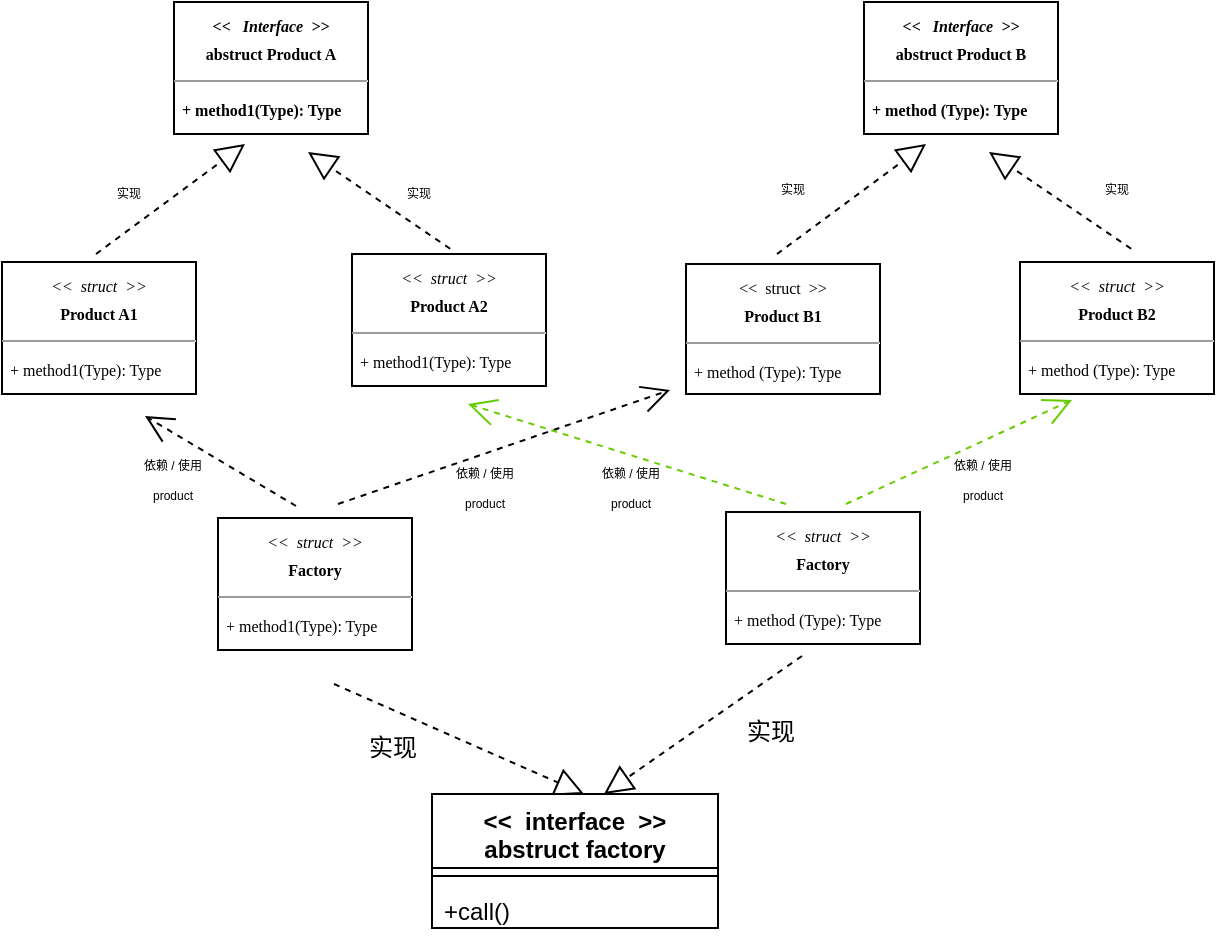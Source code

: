 <mxfile version="13.1.3" pages="4">
    <diagram id="i1Ip0cVt2Nu_jXzInDw8" name="第 2 页">
        <mxGraphModel dx="456" dy="274" grid="0" gridSize="10" guides="1" tooltips="1" connect="1" arrows="1" fold="1" page="1" pageScale="1" pageWidth="827" pageHeight="1169" math="0" shadow="0">
            <root>
                <mxCell id="X2E32Z82g6LhZekRWMDY-0"/>
                <mxCell id="X2E32Z82g6LhZekRWMDY-1" parent="X2E32Z82g6LhZekRWMDY-0"/>
                <mxCell id="AIloPWkikIAkswtYoViR-8" value="&lt;p style=&quot;margin: 0px ; margin-top: 4px ; text-align: center&quot;&gt;&lt;font style=&quot;font-size: 8px ; line-height: 90%&quot; face=&quot;Times New Roman&quot;&gt;&lt;i&gt;&amp;lt;&amp;lt;&amp;nbsp; &amp;nbsp;Interface&amp;nbsp; &amp;gt;&amp;gt;&lt;/i&gt;&lt;br&gt;&lt;span&gt;abstruct Product A&lt;/span&gt;&lt;/font&gt;&lt;/p&gt;&lt;hr size=&quot;1&quot;&gt;&lt;p style=&quot;margin: 0px ; margin-left: 4px&quot;&gt;&lt;span style=&quot;font-size: 8px ; font-family: &amp;#34;times new roman&amp;#34;&quot;&gt;+ method1(Type): Type&lt;/span&gt;&lt;br&gt;&lt;/p&gt;&lt;p style=&quot;margin: 0px ; margin-left: 4px&quot;&gt;&lt;font face=&quot;Times New Roman&quot; style=&quot;font-size: 8px&quot;&gt;&lt;br&gt;&lt;/font&gt;&lt;/p&gt;" style="verticalAlign=top;align=left;overflow=fill;fontSize=12;fontFamily=Helvetica;html=1;fontStyle=1" vertex="1" parent="X2E32Z82g6LhZekRWMDY-1">
                    <mxGeometry x="149" y="66" width="97" height="66" as="geometry"/>
                </mxCell>
                <mxCell id="AIloPWkikIAkswtYoViR-10" value="&lt;p style=&quot;margin: 0px ; margin-top: 4px ; text-align: center&quot;&gt;&lt;font style=&quot;font-size: 8px ; line-height: 90%&quot; face=&quot;Times New Roman&quot;&gt;&lt;i&gt;&amp;lt;&amp;lt;&amp;nbsp; struct&amp;nbsp; &amp;gt;&amp;gt;&lt;/i&gt;&lt;br&gt;&lt;b&gt;Product A1&lt;/b&gt;&lt;/font&gt;&lt;/p&gt;&lt;hr size=&quot;1&quot;&gt;&lt;p style=&quot;margin: 0px ; margin-left: 4px&quot;&gt;&lt;span style=&quot;font-size: 8px ; font-family: &amp;#34;times new roman&amp;#34;&quot;&gt;+ method1(Type): Type&lt;/span&gt;&lt;br&gt;&lt;/p&gt;&lt;p style=&quot;margin: 0px ; margin-left: 4px&quot;&gt;&lt;font face=&quot;Times New Roman&quot; style=&quot;font-size: 8px&quot;&gt;&lt;br&gt;&lt;/font&gt;&lt;/p&gt;" style="verticalAlign=top;align=left;overflow=fill;fontSize=12;fontFamily=Helvetica;html=1;" vertex="1" parent="X2E32Z82g6LhZekRWMDY-1">
                    <mxGeometry x="63" y="196" width="97" height="66" as="geometry"/>
                </mxCell>
                <mxCell id="AIloPWkikIAkswtYoViR-12" value="&lt;p style=&quot;margin: 0px ; margin-top: 4px ; text-align: center&quot;&gt;&lt;font style=&quot;font-size: 8px ; line-height: 90%&quot; face=&quot;Times New Roman&quot;&gt;&lt;i&gt;&amp;lt;&amp;lt;&amp;nbsp; struct&amp;nbsp; &amp;gt;&amp;gt;&lt;/i&gt;&lt;br&gt;&lt;b&gt;Product A2&lt;/b&gt;&lt;/font&gt;&lt;/p&gt;&lt;hr size=&quot;1&quot;&gt;&lt;p style=&quot;margin: 0px ; margin-left: 4px&quot;&gt;&lt;span style=&quot;font-size: 8px ; font-family: &amp;#34;times new roman&amp;#34;&quot;&gt;+ method1(Type): Type&lt;/span&gt;&lt;br&gt;&lt;/p&gt;&lt;p style=&quot;margin: 0px ; margin-left: 4px&quot;&gt;&lt;font face=&quot;Times New Roman&quot; style=&quot;font-size: 8px&quot;&gt;&lt;br&gt;&lt;/font&gt;&lt;/p&gt;" style="verticalAlign=top;align=left;overflow=fill;fontSize=12;fontFamily=Helvetica;html=1;" vertex="1" parent="X2E32Z82g6LhZekRWMDY-1">
                    <mxGeometry x="238" y="192" width="97" height="66" as="geometry"/>
                </mxCell>
                <mxCell id="AIloPWkikIAkswtYoViR-13" value="&lt;p style=&quot;margin: 0px ; margin-top: 4px ; text-align: center&quot;&gt;&lt;font style=&quot;font-size: 8px ; line-height: 90%&quot; face=&quot;Times New Roman&quot;&gt;&lt;i&gt;&amp;lt;&amp;lt;&amp;nbsp; &amp;nbsp;Interface&amp;nbsp; &amp;gt;&amp;gt;&lt;/i&gt;&lt;br&gt;&lt;span&gt;abstruct Product B&lt;/span&gt;&lt;/font&gt;&lt;/p&gt;&lt;hr size=&quot;1&quot;&gt;&lt;p style=&quot;margin: 0px ; margin-left: 4px&quot;&gt;&lt;span style=&quot;font-size: 8px ; font-family: &amp;#34;times new roman&amp;#34;&quot;&gt;+ method (Type): Type&lt;/span&gt;&lt;br&gt;&lt;/p&gt;&lt;p style=&quot;margin: 0px ; margin-left: 4px&quot;&gt;&lt;font face=&quot;Times New Roman&quot; style=&quot;font-size: 8px&quot;&gt;&lt;br&gt;&lt;/font&gt;&lt;/p&gt;" style="verticalAlign=top;align=left;overflow=fill;fontSize=12;fontFamily=Helvetica;html=1;fontStyle=1" vertex="1" parent="X2E32Z82g6LhZekRWMDY-1">
                    <mxGeometry x="494" y="66" width="97" height="66" as="geometry"/>
                </mxCell>
                <mxCell id="AIloPWkikIAkswtYoViR-14" value="&lt;pre style=&quot;margin: 0px ; margin-top: 4px ; text-align: center&quot;&gt;&lt;font style=&quot;font-size: 8px ; line-height: 90%&quot; face=&quot;Times New Roman&quot;&gt;&amp;lt;&amp;lt;&amp;nbsp; struct&amp;nbsp; &amp;gt;&amp;gt;&lt;br&gt;&lt;/font&gt;&lt;font style=&quot;font-size: 8px ; line-height: 90%&quot; face=&quot;Times New Roman&quot;&gt;&lt;b&gt;Product B1&lt;/b&gt;&lt;/font&gt;&lt;/pre&gt;&lt;hr size=&quot;1&quot;&gt;&lt;p style=&quot;margin: 0px ; margin-left: 4px&quot;&gt;&lt;span style=&quot;font-size: 8px ; font-family: &amp;#34;times new roman&amp;#34;&quot;&gt;+ method (Type): Type&lt;/span&gt;&lt;br&gt;&lt;/p&gt;&lt;p style=&quot;margin: 0px ; margin-left: 4px&quot;&gt;&lt;font face=&quot;Times New Roman&quot; style=&quot;font-size: 8px&quot;&gt;&lt;br&gt;&lt;/font&gt;&lt;/p&gt;" style="verticalAlign=top;align=left;overflow=fill;fontSize=12;fontFamily=Helvetica;html=1;spacing=0;" vertex="1" parent="X2E32Z82g6LhZekRWMDY-1">
                    <mxGeometry x="405" y="197" width="97" height="65" as="geometry"/>
                </mxCell>
                <mxCell id="AIloPWkikIAkswtYoViR-15" value="&lt;p style=&quot;margin: 0px ; margin-top: 4px ; text-align: center&quot;&gt;&lt;font style=&quot;font-size: 8px ; line-height: 90%&quot; face=&quot;Times New Roman&quot;&gt;&lt;i&gt;&amp;lt;&amp;lt;&amp;nbsp; struct&amp;nbsp; &amp;gt;&amp;gt;&lt;/i&gt;&lt;br&gt;&lt;b&gt;Product B2&lt;/b&gt;&lt;/font&gt;&lt;/p&gt;&lt;hr size=&quot;1&quot;&gt;&lt;p style=&quot;margin: 0px ; margin-left: 4px&quot;&gt;&lt;span style=&quot;font-size: 8px ; font-family: &amp;#34;times new roman&amp;#34;&quot;&gt;+ method (Type): Type&lt;/span&gt;&lt;br&gt;&lt;/p&gt;&lt;p style=&quot;margin: 0px ; margin-left: 4px&quot;&gt;&lt;font face=&quot;Times New Roman&quot; style=&quot;font-size: 8px&quot;&gt;&lt;br&gt;&lt;/font&gt;&lt;/p&gt;" style="verticalAlign=top;align=left;overflow=fill;fontSize=12;fontFamily=Helvetica;html=1;" vertex="1" parent="X2E32Z82g6LhZekRWMDY-1">
                    <mxGeometry x="572" y="196" width="97" height="66" as="geometry"/>
                </mxCell>
                <mxCell id="AIloPWkikIAkswtYoViR-17" value="&lt;font style=&quot;font-size: 6px&quot;&gt;实现&lt;/font&gt;" style="text;html=1;align=center;verticalAlign=middle;resizable=0;points=[];autosize=1;" vertex="1" parent="X2E32Z82g6LhZekRWMDY-1">
                    <mxGeometry x="115" y="150" width="22" height="20" as="geometry"/>
                </mxCell>
                <mxCell id="AIloPWkikIAkswtYoViR-20" value="&lt;p style=&quot;margin: 0px ; margin-top: 4px ; text-align: center&quot;&gt;&lt;font style=&quot;font-size: 8px ; line-height: 90%&quot; face=&quot;Times New Roman&quot;&gt;&lt;i&gt;&amp;lt;&amp;lt;&amp;nbsp; struct&amp;nbsp; &amp;gt;&amp;gt;&lt;/i&gt;&lt;br&gt;&lt;b&gt;Factory&lt;/b&gt;&lt;/font&gt;&lt;/p&gt;&lt;hr size=&quot;1&quot;&gt;&lt;p style=&quot;margin: 0px ; margin-left: 4px&quot;&gt;&lt;span style=&quot;font-size: 8px ; font-family: &amp;#34;times new roman&amp;#34;&quot;&gt;+ method (Type): Type&lt;/span&gt;&lt;br&gt;&lt;/p&gt;&lt;p style=&quot;margin: 0px ; margin-left: 4px&quot;&gt;&lt;font face=&quot;Times New Roman&quot; style=&quot;font-size: 8px&quot;&gt;&lt;br&gt;&lt;/font&gt;&lt;/p&gt;" style="verticalAlign=top;align=left;overflow=fill;fontSize=12;fontFamily=Helvetica;html=1;" vertex="1" parent="X2E32Z82g6LhZekRWMDY-1">
                    <mxGeometry x="425" y="321" width="97" height="66" as="geometry"/>
                </mxCell>
                <mxCell id="AIloPWkikIAkswtYoViR-23" value="" style="endArrow=block;dashed=1;endFill=0;endSize=12;html=1;" edge="1" parent="X2E32Z82g6LhZekRWMDY-1">
                    <mxGeometry width="160" relative="1" as="geometry">
                        <mxPoint x="110" y="192" as="sourcePoint"/>
                        <mxPoint x="184.5" y="137" as="targetPoint"/>
                    </mxGeometry>
                </mxCell>
                <mxCell id="AIloPWkikIAkswtYoViR-24" value="" style="endArrow=block;dashed=1;endFill=0;endSize=12;html=1;exitX=0.506;exitY=-0.04;exitDx=0;exitDy=0;exitPerimeter=0;" edge="1" parent="X2E32Z82g6LhZekRWMDY-1" source="AIloPWkikIAkswtYoViR-12">
                    <mxGeometry width="160" relative="1" as="geometry">
                        <mxPoint x="160.25" y="196" as="sourcePoint"/>
                        <mxPoint x="216" y="141" as="targetPoint"/>
                    </mxGeometry>
                </mxCell>
                <mxCell id="AIloPWkikIAkswtYoViR-25" value="&lt;font style=&quot;font-size: 6px&quot;&gt;实现&lt;/font&gt;" style="text;html=1;align=center;verticalAlign=middle;resizable=0;points=[];autosize=1;" vertex="1" parent="X2E32Z82g6LhZekRWMDY-1">
                    <mxGeometry x="260" y="150" width="22" height="20" as="geometry"/>
                </mxCell>
                <mxCell id="AIloPWkikIAkswtYoViR-26" value="&lt;font style=&quot;font-size: 6px&quot;&gt;实现&lt;/font&gt;" style="text;html=1;align=center;verticalAlign=middle;resizable=0;points=[];autosize=1;" vertex="1" parent="X2E32Z82g6LhZekRWMDY-1">
                    <mxGeometry x="447" y="148" width="22" height="20" as="geometry"/>
                </mxCell>
                <mxCell id="AIloPWkikIAkswtYoViR-27" value="" style="endArrow=block;dashed=1;endFill=0;endSize=12;html=1;" edge="1" parent="X2E32Z82g6LhZekRWMDY-1">
                    <mxGeometry width="160" relative="1" as="geometry">
                        <mxPoint x="450.5" y="192" as="sourcePoint"/>
                        <mxPoint x="525" y="137" as="targetPoint"/>
                    </mxGeometry>
                </mxCell>
                <mxCell id="AIloPWkikIAkswtYoViR-28" value="" style="endArrow=block;dashed=1;endFill=0;endSize=12;html=1;exitX=0.506;exitY=-0.04;exitDx=0;exitDy=0;exitPerimeter=0;" edge="1" parent="X2E32Z82g6LhZekRWMDY-1">
                    <mxGeometry width="160" relative="1" as="geometry">
                        <mxPoint x="627.582" y="189.36" as="sourcePoint"/>
                        <mxPoint x="556.5" y="141" as="targetPoint"/>
                    </mxGeometry>
                </mxCell>
                <mxCell id="AIloPWkikIAkswtYoViR-29" value="&lt;font style=&quot;font-size: 6px&quot;&gt;实现&lt;/font&gt;" style="text;html=1;align=center;verticalAlign=middle;resizable=0;points=[];autosize=1;" vertex="1" parent="X2E32Z82g6LhZekRWMDY-1">
                    <mxGeometry x="608.5" y="148" width="22" height="20" as="geometry"/>
                </mxCell>
                <mxCell id="AIloPWkikIAkswtYoViR-30" value="" style="endArrow=block;dashed=1;endFill=0;endSize=12;html=1;" edge="1" parent="X2E32Z82g6LhZekRWMDY-1">
                    <mxGeometry width="160" relative="1" as="geometry">
                        <mxPoint x="463" y="393" as="sourcePoint"/>
                        <mxPoint x="364" y="462" as="targetPoint"/>
                    </mxGeometry>
                </mxCell>
                <mxCell id="AIloPWkikIAkswtYoViR-31" value="" style="endArrow=block;dashed=1;endFill=0;endSize=12;html=1;" edge="1" parent="X2E32Z82g6LhZekRWMDY-1">
                    <mxGeometry width="160" relative="1" as="geometry">
                        <mxPoint x="229" y="407.0" as="sourcePoint"/>
                        <mxPoint x="354" y="462" as="targetPoint"/>
                    </mxGeometry>
                </mxCell>
                <mxCell id="AIloPWkikIAkswtYoViR-32" value="实现" style="text;html=1;align=center;verticalAlign=middle;resizable=0;points=[];autosize=1;" vertex="1" parent="X2E32Z82g6LhZekRWMDY-1">
                    <mxGeometry x="241" y="430" width="34" height="18" as="geometry"/>
                </mxCell>
                <mxCell id="AIloPWkikIAkswtYoViR-33" value="实现" style="text;html=1;align=center;verticalAlign=middle;resizable=0;points=[];autosize=1;" vertex="1" parent="X2E32Z82g6LhZekRWMDY-1">
                    <mxGeometry x="430" y="422" width="34" height="18" as="geometry"/>
                </mxCell>
                <mxCell id="AIloPWkikIAkswtYoViR-19" value="&lt;p style=&quot;margin: 0px ; margin-top: 4px ; text-align: center&quot;&gt;&lt;font style=&quot;font-size: 8px ; line-height: 90%&quot; face=&quot;Times New Roman&quot;&gt;&lt;i&gt;&amp;lt;&amp;lt;&amp;nbsp; struct&amp;nbsp; &amp;gt;&amp;gt;&lt;/i&gt;&lt;br&gt;&lt;b&gt;Factory&lt;/b&gt;&lt;/font&gt;&lt;/p&gt;&lt;hr size=&quot;1&quot;&gt;&lt;p style=&quot;margin: 0px ; margin-left: 4px&quot;&gt;&lt;span style=&quot;font-size: 8px ; font-family: &amp;#34;times new roman&amp;#34;&quot;&gt;+ method1(Type): Type&lt;/span&gt;&lt;br&gt;&lt;/p&gt;&lt;p style=&quot;margin: 0px ; margin-left: 4px&quot;&gt;&lt;font face=&quot;Times New Roman&quot; style=&quot;font-size: 8px&quot;&gt;&lt;br&gt;&lt;/font&gt;&lt;/p&gt;" style="verticalAlign=top;align=left;overflow=fill;fontSize=12;fontFamily=Helvetica;html=1;" vertex="1" parent="X2E32Z82g6LhZekRWMDY-1">
                    <mxGeometry x="171" y="324" width="97" height="66" as="geometry"/>
                </mxCell>
                <mxCell id="AIloPWkikIAkswtYoViR-36" value="" style="endArrow=open;endFill=1;endSize=12;html=1;dashed=1;" edge="1" parent="X2E32Z82g6LhZekRWMDY-1">
                    <mxGeometry width="160" relative="1" as="geometry">
                        <mxPoint x="210" y="318" as="sourcePoint"/>
                        <mxPoint x="134.5" y="273" as="targetPoint"/>
                    </mxGeometry>
                </mxCell>
                <mxCell id="AIloPWkikIAkswtYoViR-37" value="" style="endArrow=open;endFill=1;endSize=12;html=1;dashed=1;" edge="1" parent="X2E32Z82g6LhZekRWMDY-1">
                    <mxGeometry width="160" relative="1" as="geometry">
                        <mxPoint x="231" y="317" as="sourcePoint"/>
                        <mxPoint x="397" y="260" as="targetPoint"/>
                    </mxGeometry>
                </mxCell>
                <mxCell id="AIloPWkikIAkswtYoViR-38" value="" style="endArrow=open;endFill=1;endSize=12;html=1;dashed=1;strokeColor=#66CC00;" edge="1" parent="X2E32Z82g6LhZekRWMDY-1">
                    <mxGeometry width="160" relative="1" as="geometry">
                        <mxPoint x="455" y="317" as="sourcePoint"/>
                        <mxPoint x="296" y="267" as="targetPoint"/>
                    </mxGeometry>
                </mxCell>
                <mxCell id="AIloPWkikIAkswtYoViR-39" value="" style="endArrow=open;endFill=1;endSize=12;html=1;dashed=1;strokeColor=#66CC00;" edge="1" parent="X2E32Z82g6LhZekRWMDY-1">
                    <mxGeometry width="160" relative="1" as="geometry">
                        <mxPoint x="485" y="317" as="sourcePoint"/>
                        <mxPoint x="598" y="265" as="targetPoint"/>
                    </mxGeometry>
                </mxCell>
                <mxCell id="hU36JUNyYR5RkvmSx7tW-0" value="&lt;font style=&quot;font-size: 6px ; line-height: 60%&quot;&gt;依赖 / 使用&lt;br&gt;product&lt;/font&gt;" style="text;html=1;align=center;verticalAlign=middle;resizable=0;points=[];autosize=1;spacing=-6;horizontal=1;" vertex="1" parent="X2E32Z82g6LhZekRWMDY-1">
                    <mxGeometry x="134.5" y="293" width="27" height="20" as="geometry"/>
                </mxCell>
                <mxCell id="hU36JUNyYR5RkvmSx7tW-1" value="&amp;nbsp; &amp;nbsp; &amp;nbsp;&amp;nbsp;" style="text;html=1;align=center;verticalAlign=middle;resizable=0;points=[];autosize=1;" vertex="1" parent="X2E32Z82g6LhZekRWMDY-1">
                    <mxGeometry x="230" y="191" width="30" height="18" as="geometry"/>
                </mxCell>
                <mxCell id="hU36JUNyYR5RkvmSx7tW-2" value="&lt;font style=&quot;font-size: 6px ; line-height: 60%&quot;&gt;依赖 / 使用&lt;br&gt;product&lt;/font&gt;" style="text;html=1;align=center;verticalAlign=middle;resizable=0;points=[];autosize=1;spacing=-6;horizontal=1;" vertex="1" parent="X2E32Z82g6LhZekRWMDY-1">
                    <mxGeometry x="290" y="297" width="27" height="20" as="geometry"/>
                </mxCell>
                <mxCell id="hU36JUNyYR5RkvmSx7tW-3" value="&lt;font style=&quot;font-size: 6px ; line-height: 60%&quot;&gt;依赖 / 使用&lt;br&gt;product&lt;/font&gt;" style="text;html=1;align=center;verticalAlign=middle;resizable=0;points=[];autosize=1;spacing=-6;horizontal=1;" vertex="1" parent="X2E32Z82g6LhZekRWMDY-1">
                    <mxGeometry x="363" y="297" width="27" height="20" as="geometry"/>
                </mxCell>
                <mxCell id="hU36JUNyYR5RkvmSx7tW-4" value="&lt;font style=&quot;font-size: 6px ; line-height: 60%&quot;&gt;依赖 / 使用&lt;br&gt;product&lt;/font&gt;" style="text;html=1;align=center;verticalAlign=middle;resizable=0;points=[];autosize=1;spacing=-6;horizontal=1;" vertex="1" parent="X2E32Z82g6LhZekRWMDY-1">
                    <mxGeometry x="539" y="293" width="27" height="20" as="geometry"/>
                </mxCell>
                <mxCell id="hU36JUNyYR5RkvmSx7tW-11" value="&lt;&lt;  interface  &gt;&gt;&#10;abstruct factory" style="swimlane;fontStyle=1;align=center;verticalAlign=top;childLayout=stackLayout;horizontal=1;startSize=37;horizontalStack=0;resizeParent=1;resizeParentMax=0;resizeLast=0;collapsible=1;marginBottom=0;fontSize=12;" vertex="1" parent="X2E32Z82g6LhZekRWMDY-1">
                    <mxGeometry x="278" y="462" width="143" height="67" as="geometry"/>
                </mxCell>
                <mxCell id="hU36JUNyYR5RkvmSx7tW-12" value="" style="line;strokeWidth=1;fillColor=none;align=left;verticalAlign=middle;spacingTop=-1;spacingLeft=3;spacingRight=3;rotatable=0;labelPosition=right;points=[];portConstraint=eastwest;" vertex="1" parent="hU36JUNyYR5RkvmSx7tW-11">
                    <mxGeometry y="37" width="143" height="8" as="geometry"/>
                </mxCell>
                <mxCell id="hU36JUNyYR5RkvmSx7tW-13" value="+call()" style="text;strokeColor=none;fillColor=none;align=left;verticalAlign=top;spacingLeft=4;spacingRight=4;overflow=hidden;rotatable=0;points=[[0,0.5],[1,0.5]];portConstraint=eastwest;fontSize=12;" vertex="1" parent="hU36JUNyYR5RkvmSx7tW-11">
                    <mxGeometry y="45" width="143" height="22" as="geometry"/>
                </mxCell>
            </root>
        </mxGraphModel>
    </diagram>
    <diagram id="Yg3FmZo6PRHqpuTQheP4" name="第 3 页">
        <mxGraphModel dx="550" dy="331" grid="0" gridSize="10" guides="1" tooltips="1" connect="1" arrows="1" fold="1" page="1" pageScale="1" pageWidth="827" pageHeight="1169" background="#808080" math="0" shadow="0">
            <root>
                <mxCell id="CdARvjgwzrO6Aa3djIan-0"/>
                <mxCell id="CdARvjgwzrO6Aa3djIan-1" parent="CdARvjgwzrO6Aa3djIan-0"/>
                <mxCell id="CdARvjgwzrO6Aa3djIan-8" value="&lt;span&gt;interface&lt;/span&gt;&lt;br&gt;&lt;span&gt;abstruct product A&lt;/span&gt;" style="rounded=1;whiteSpace=wrap;html=1;fontSize=12;" vertex="1" parent="CdARvjgwzrO6Aa3djIan-1">
                    <mxGeometry x="117" y="36" width="120" height="41.5" as="geometry"/>
                </mxCell>
                <mxCell id="CdARvjgwzrO6Aa3djIan-9" value="&lt;span&gt;interface&lt;/span&gt;&lt;br&gt;&lt;span&gt;abstruct product B&lt;/span&gt;" style="rounded=1;whiteSpace=wrap;html=1;fontSize=12;" vertex="1" parent="CdARvjgwzrO6Aa3djIan-1">
                    <mxGeometry x="330" y="42" width="120" height="38.5" as="geometry"/>
                </mxCell>
                <mxCell id="CdARvjgwzrO6Aa3djIan-10" value="struct&lt;br&gt;product A1" style="rounded=1;whiteSpace=wrap;html=1;fontSize=12;" vertex="1" parent="CdARvjgwzrO6Aa3djIan-1">
                    <mxGeometry x="63" y="126" width="93" height="37.5" as="geometry"/>
                </mxCell>
                <mxCell id="CdARvjgwzrO6Aa3djIan-12" value="struct&lt;br&gt;product A2" style="rounded=1;whiteSpace=wrap;html=1;fontSize=12;" vertex="1" parent="CdARvjgwzrO6Aa3djIan-1">
                    <mxGeometry x="171" y="129" width="93" height="37.5" as="geometry"/>
                </mxCell>
                <mxCell id="CdARvjgwzrO6Aa3djIan-13" value="struct&lt;br&gt;product B2" style="rounded=1;whiteSpace=wrap;html=1;fontSize=12;" vertex="1" parent="CdARvjgwzrO6Aa3djIan-1">
                    <mxGeometry x="405" y="134" width="93" height="38.5" as="geometry"/>
                </mxCell>
                <mxCell id="CdARvjgwzrO6Aa3djIan-14" value="struct&lt;br&gt;product B1" style="rounded=1;whiteSpace=wrap;html=1;fontSize=12;" vertex="1" parent="CdARvjgwzrO6Aa3djIan-1">
                    <mxGeometry x="289" y="129" width="93" height="38.5" as="geometry"/>
                </mxCell>
                <mxCell id="CdARvjgwzrO6Aa3djIan-15" value="struct&lt;br&gt;factory 1" style="rounded=1;whiteSpace=wrap;html=1;fontSize=12;" vertex="1" parent="CdARvjgwzrO6Aa3djIan-1">
                    <mxGeometry x="138" y="217" width="93" height="37.5" as="geometry"/>
                </mxCell>
                <mxCell id="CdARvjgwzrO6Aa3djIan-18" value="&lt;span&gt;interface&lt;/span&gt;&lt;br&gt;&lt;span&gt;abstruct factory&lt;/span&gt;" style="rounded=1;whiteSpace=wrap;html=1;fontSize=12;" vertex="1" parent="CdARvjgwzrO6Aa3djIan-1">
                    <mxGeometry x="216" y="304" width="120" height="38.5" as="geometry"/>
                </mxCell>
                <mxCell id="CdARvjgwzrO6Aa3djIan-19" value="struct&lt;br&gt;factory 2" style="rounded=1;whiteSpace=wrap;html=1;fontSize=12;" vertex="1" parent="CdARvjgwzrO6Aa3djIan-1">
                    <mxGeometry x="321" y="222" width="93" height="32.5" as="geometry"/>
                </mxCell>
                <mxCell id="CdARvjgwzrO6Aa3djIan-20" value="" style="endArrow=block;dashed=1;endFill=0;endSize=12;html=1;strokeColor=#FFFF66;fontSize=12;strokeWidth=2;" edge="1" parent="CdARvjgwzrO6Aa3djIan-1">
                    <mxGeometry width="160" relative="1" as="geometry">
                        <mxPoint x="108" y="126" as="sourcePoint"/>
                        <mxPoint x="158" y="83" as="targetPoint"/>
                    </mxGeometry>
                </mxCell>
                <mxCell id="CdARvjgwzrO6Aa3djIan-21" value="" style="endArrow=block;dashed=1;endFill=0;endSize=12;html=1;strokeColor=#FFFF66;fontSize=12;strokeWidth=2;" edge="1" parent="CdARvjgwzrO6Aa3djIan-1">
                    <mxGeometry width="160" relative="1" as="geometry">
                        <mxPoint x="326" y="129" as="sourcePoint"/>
                        <mxPoint x="376" y="86" as="targetPoint"/>
                    </mxGeometry>
                </mxCell>
                <mxCell id="CdARvjgwzrO6Aa3djIan-22" value="" style="endArrow=block;dashed=1;endFill=0;endSize=12;html=1;strokeColor=#FFFF66;fontSize=12;strokeWidth=2;" edge="1" parent="CdARvjgwzrO6Aa3djIan-1">
                    <mxGeometry width="160" relative="1" as="geometry">
                        <mxPoint x="222" y="129" as="sourcePoint"/>
                        <mxPoint x="188" y="83" as="targetPoint"/>
                    </mxGeometry>
                </mxCell>
                <mxCell id="CdARvjgwzrO6Aa3djIan-23" value="" style="endArrow=block;dashed=1;endFill=0;endSize=12;html=1;strokeColor=#FFFF66;fontSize=12;strokeWidth=2;" edge="1" parent="CdARvjgwzrO6Aa3djIan-1">
                    <mxGeometry width="160" relative="1" as="geometry">
                        <mxPoint x="444" y="132" as="sourcePoint"/>
                        <mxPoint x="410" y="85" as="targetPoint"/>
                    </mxGeometry>
                </mxCell>
                <mxCell id="CdARvjgwzrO6Aa3djIan-24" value="" style="endArrow=block;dashed=1;endFill=0;endSize=12;html=1;strokeColor=#33FF33;fontSize=12;strokeWidth=2;" edge="1" parent="CdARvjgwzrO6Aa3djIan-1">
                    <mxGeometry width="160" relative="1" as="geometry">
                        <mxPoint x="354" y="259" as="sourcePoint"/>
                        <mxPoint x="298" y="296" as="targetPoint"/>
                    </mxGeometry>
                </mxCell>
                <mxCell id="CdARvjgwzrO6Aa3djIan-25" value="" style="endArrow=block;dashed=1;endFill=0;endSize=12;html=1;strokeColor=#FFFF66;fontSize=12;strokeWidth=2;" edge="1" parent="CdARvjgwzrO6Aa3djIan-1">
                    <mxGeometry width="160" relative="1" as="geometry">
                        <mxPoint x="202" y="258" as="sourcePoint"/>
                        <mxPoint x="255" y="298" as="targetPoint"/>
                    </mxGeometry>
                </mxCell>
                <mxCell id="CdARvjgwzrO6Aa3djIan-26" value="" style="endArrow=open;dashed=1;endFill=0;endSize=12;html=1;strokeColor=#FFFF66;fontSize=12;strokeWidth=2;" edge="1" parent="CdARvjgwzrO6Aa3djIan-1">
                    <mxGeometry width="160" relative="1" as="geometry">
                        <mxPoint x="171" y="211" as="sourcePoint"/>
                        <mxPoint x="116" y="173" as="targetPoint"/>
                    </mxGeometry>
                </mxCell>
                <mxCell id="CdARvjgwzrO6Aa3djIan-27" value="" style="endArrow=open;dashed=1;endFill=0;endSize=12;html=1;strokeColor=#FFFF66;fontSize=12;strokeWidth=2;" edge="1" parent="CdARvjgwzrO6Aa3djIan-1">
                    <mxGeometry width="160" relative="1" as="geometry">
                        <mxPoint x="198" y="212" as="sourcePoint"/>
                        <mxPoint x="323" y="173" as="targetPoint"/>
                    </mxGeometry>
                </mxCell>
                <mxCell id="CdARvjgwzrO6Aa3djIan-28" value="" style="endArrow=open;dashed=1;endFill=0;endSize=12;html=1;strokeColor=#33FF33;fontSize=12;strokeWidth=2;" edge="1" parent="CdARvjgwzrO6Aa3djIan-1">
                    <mxGeometry width="160" relative="1" as="geometry">
                        <mxPoint x="371" y="212" as="sourcePoint"/>
                        <mxPoint x="436" y="178" as="targetPoint"/>
                    </mxGeometry>
                </mxCell>
                <mxCell id="CdARvjgwzrO6Aa3djIan-29" value="" style="endArrow=open;dashed=1;endFill=0;endSize=12;html=1;strokeColor=#33FF33;fontSize=12;strokeWidth=2;" edge="1" parent="CdARvjgwzrO6Aa3djIan-1">
                    <mxGeometry width="160" relative="1" as="geometry">
                        <mxPoint x="358" y="215" as="sourcePoint"/>
                        <mxPoint x="223" y="170" as="targetPoint"/>
                    </mxGeometry>
                </mxCell>
                <mxCell id="CdARvjgwzrO6Aa3djIan-32" value="实现" style="text;html=1;strokeColor=none;fillColor=none;align=center;verticalAlign=middle;whiteSpace=wrap;rounded=0;fontSize=12;" vertex="1" parent="CdARvjgwzrO6Aa3djIan-1">
                    <mxGeometry x="89.5" y="94" width="40" height="20" as="geometry"/>
                </mxCell>
                <mxCell id="CdARvjgwzrO6Aa3djIan-33" value="实现" style="text;html=1;strokeColor=none;fillColor=none;align=center;verticalAlign=middle;whiteSpace=wrap;rounded=0;fontSize=12;" vertex="1" parent="CdARvjgwzrO6Aa3djIan-1">
                    <mxGeometry x="209" y="94" width="40" height="20" as="geometry"/>
                </mxCell>
                <mxCell id="CdARvjgwzrO6Aa3djIan-34" value="实现" style="text;html=1;strokeColor=none;fillColor=none;align=center;verticalAlign=middle;whiteSpace=wrap;rounded=0;fontSize=12;" vertex="1" parent="CdARvjgwzrO6Aa3djIan-1">
                    <mxGeometry x="299" y="98" width="40" height="20" as="geometry"/>
                </mxCell>
                <mxCell id="CdARvjgwzrO6Aa3djIan-35" value="实现" style="text;html=1;strokeColor=none;fillColor=none;align=center;verticalAlign=middle;whiteSpace=wrap;rounded=0;fontSize=12;" vertex="1" parent="CdARvjgwzrO6Aa3djIan-1">
                    <mxGeometry x="436" y="98" width="40" height="20" as="geometry"/>
                </mxCell>
                <mxCell id="CdARvjgwzrO6Aa3djIan-37" value="依赖 /使用" style="text;html=1;strokeColor=none;fillColor=none;align=center;verticalAlign=middle;whiteSpace=wrap;rounded=0;fontSize=12;" vertex="1" parent="CdARvjgwzrO6Aa3djIan-1">
                    <mxGeometry x="79.5" y="191" width="60" height="20" as="geometry"/>
                </mxCell>
                <mxCell id="CdARvjgwzrO6Aa3djIan-38" value="依赖 /使用" style="text;html=1;strokeColor=none;fillColor=none;align=center;verticalAlign=middle;whiteSpace=wrap;rounded=0;fontSize=12;" vertex="1" parent="CdARvjgwzrO6Aa3djIan-1">
                    <mxGeometry x="239" y="197" width="60" height="20" as="geometry"/>
                </mxCell>
                <mxCell id="CdARvjgwzrO6Aa3djIan-41" value="依赖 /使用" style="text;html=1;strokeColor=none;fillColor=none;align=center;verticalAlign=middle;whiteSpace=wrap;rounded=0;fontSize=12;" vertex="1" parent="CdARvjgwzrO6Aa3djIan-1">
                    <mxGeometry x="405" y="197" width="60" height="20" as="geometry"/>
                </mxCell>
                <mxCell id="CdARvjgwzrO6Aa3djIan-42" value="依赖 /使用" style="text;html=1;strokeColor=none;fillColor=none;align=center;verticalAlign=middle;whiteSpace=wrap;rounded=0;fontSize=12;" vertex="1" parent="CdARvjgwzrO6Aa3djIan-1">
                    <mxGeometry x="322" y="185" width="60" height="20" as="geometry"/>
                </mxCell>
                <mxCell id="CdARvjgwzrO6Aa3djIan-43" value="实现" style="text;html=1;strokeColor=none;fillColor=none;align=center;verticalAlign=middle;whiteSpace=wrap;rounded=0;fontSize=12;" vertex="1" parent="CdARvjgwzrO6Aa3djIan-1">
                    <mxGeometry x="184" y="269" width="40" height="20" as="geometry"/>
                </mxCell>
                <mxCell id="CdARvjgwzrO6Aa3djIan-44" value="实现" style="text;html=1;strokeColor=none;fillColor=none;align=center;verticalAlign=middle;whiteSpace=wrap;rounded=0;fontSize=12;" vertex="1" parent="CdARvjgwzrO6Aa3djIan-1">
                    <mxGeometry x="332" y="274" width="40" height="20" as="geometry"/>
                </mxCell>
            </root>
        </mxGraphModel>
    </diagram>
    <diagram name="手机图" id="Sfv4dvKp2_uEZos_cNuh">
        <mxGraphModel dx="550" dy="331" grid="0" gridSize="10" guides="1" tooltips="1" connect="1" arrows="1" fold="1" page="1" pageScale="1" pageWidth="827" pageHeight="1169" background="#808080" math="0" shadow="0">
            <root>
                <mxCell id="SYxVl2n8oqA1SxXehVdW-0"/>
                <mxCell id="SYxVl2n8oqA1SxXehVdW-1" parent="SYxVl2n8oqA1SxXehVdW-0"/>
                <mxCell id="SYxVl2n8oqA1SxXehVdW-2" value="&lt;span&gt;interface&lt;/span&gt;&lt;br&gt;&lt;span&gt;Phone&lt;/span&gt;" style="rounded=1;whiteSpace=wrap;html=1;fontSize=12;" vertex="1" parent="SYxVl2n8oqA1SxXehVdW-1">
                    <mxGeometry x="117" y="36" width="120" height="41.5" as="geometry"/>
                </mxCell>
                <mxCell id="SYxVl2n8oqA1SxXehVdW-3" value="&lt;span&gt;interface&lt;/span&gt;&lt;br&gt;&lt;span&gt;Computer&lt;/span&gt;" style="rounded=1;whiteSpace=wrap;html=1;fontSize=12;" vertex="1" parent="SYxVl2n8oqA1SxXehVdW-1">
                    <mxGeometry x="330" y="42" width="120" height="38.5" as="geometry"/>
                </mxCell>
                <mxCell id="SYxVl2n8oqA1SxXehVdW-4" value="struct&lt;br&gt;Xiao Mi Phone" style="rounded=1;whiteSpace=wrap;html=1;fontSize=12;" vertex="1" parent="SYxVl2n8oqA1SxXehVdW-1">
                    <mxGeometry x="63" y="126" width="93" height="37.5" as="geometry"/>
                </mxCell>
                <mxCell id="SYxVl2n8oqA1SxXehVdW-5" value="struct&lt;br&gt;HuaWei Phone&amp;nbsp;" style="rounded=1;whiteSpace=wrap;html=1;fontSize=12;" vertex="1" parent="SYxVl2n8oqA1SxXehVdW-1">
                    <mxGeometry x="171" y="129" width="93" height="37.5" as="geometry"/>
                </mxCell>
                <mxCell id="SYxVl2n8oqA1SxXehVdW-6" value="struct&lt;br&gt;HuaWei Computer" style="rounded=1;whiteSpace=wrap;html=1;fontSize=12;" vertex="1" parent="SYxVl2n8oqA1SxXehVdW-1">
                    <mxGeometry x="401" y="131" width="109" height="36.5" as="geometry"/>
                </mxCell>
                <mxCell id="SYxVl2n8oqA1SxXehVdW-7" value="struct&lt;br&gt;XiaoMi Computer" style="rounded=1;whiteSpace=wrap;html=1;fontSize=12;" vertex="1" parent="SYxVl2n8oqA1SxXehVdW-1">
                    <mxGeometry x="289" y="129" width="102" height="38.5" as="geometry"/>
                </mxCell>
                <mxCell id="SYxVl2n8oqA1SxXehVdW-8" value="struct&lt;br&gt;XiaoMi Factory" style="rounded=1;whiteSpace=wrap;html=1;fontSize=12;" vertex="1" parent="SYxVl2n8oqA1SxXehVdW-1">
                    <mxGeometry x="144" y="217" width="93" height="37.5" as="geometry"/>
                </mxCell>
                <mxCell id="SYxVl2n8oqA1SxXehVdW-9" value="&lt;span&gt;interface&lt;/span&gt;&lt;br&gt;&lt;span&gt;Factory&lt;/span&gt;" style="rounded=1;whiteSpace=wrap;html=1;fontSize=12;" vertex="1" parent="SYxVl2n8oqA1SxXehVdW-1">
                    <mxGeometry x="216" y="304" width="120" height="38.5" as="geometry"/>
                </mxCell>
                <mxCell id="SYxVl2n8oqA1SxXehVdW-10" value="struct&lt;br&gt;HuaWei Factory" style="rounded=1;whiteSpace=wrap;html=1;fontSize=12;" vertex="1" parent="SYxVl2n8oqA1SxXehVdW-1">
                    <mxGeometry x="321" y="222" width="93" height="32.5" as="geometry"/>
                </mxCell>
                <mxCell id="SYxVl2n8oqA1SxXehVdW-11" value="" style="endArrow=block;dashed=1;endFill=0;endSize=12;html=1;strokeColor=#FFFF66;fontSize=12;strokeWidth=2;" edge="1" parent="SYxVl2n8oqA1SxXehVdW-1">
                    <mxGeometry width="160" relative="1" as="geometry">
                        <mxPoint x="108" y="126" as="sourcePoint"/>
                        <mxPoint x="158" y="83" as="targetPoint"/>
                    </mxGeometry>
                </mxCell>
                <mxCell id="SYxVl2n8oqA1SxXehVdW-12" value="" style="endArrow=block;dashed=1;endFill=0;endSize=12;html=1;strokeColor=#FFFF66;fontSize=12;strokeWidth=2;" edge="1" parent="SYxVl2n8oqA1SxXehVdW-1">
                    <mxGeometry width="160" relative="1" as="geometry">
                        <mxPoint x="326" y="129" as="sourcePoint"/>
                        <mxPoint x="376" y="86" as="targetPoint"/>
                    </mxGeometry>
                </mxCell>
                <mxCell id="SYxVl2n8oqA1SxXehVdW-13" value="" style="endArrow=block;dashed=1;endFill=0;endSize=12;html=1;strokeColor=#FFFF66;fontSize=12;strokeWidth=2;" edge="1" parent="SYxVl2n8oqA1SxXehVdW-1">
                    <mxGeometry width="160" relative="1" as="geometry">
                        <mxPoint x="222" y="129" as="sourcePoint"/>
                        <mxPoint x="188" y="83" as="targetPoint"/>
                    </mxGeometry>
                </mxCell>
                <mxCell id="SYxVl2n8oqA1SxXehVdW-14" value="" style="endArrow=block;dashed=1;endFill=0;endSize=12;html=1;strokeColor=#FFFF66;fontSize=12;strokeWidth=2;exitX=0.518;exitY=-0.052;exitDx=0;exitDy=0;exitPerimeter=0;" edge="1" parent="SYxVl2n8oqA1SxXehVdW-1" source="SYxVl2n8oqA1SxXehVdW-6">
                    <mxGeometry width="160" relative="1" as="geometry">
                        <mxPoint x="444" y="132" as="sourcePoint"/>
                        <mxPoint x="410" y="85" as="targetPoint"/>
                    </mxGeometry>
                </mxCell>
                <mxCell id="SYxVl2n8oqA1SxXehVdW-15" value="" style="endArrow=block;dashed=1;endFill=0;endSize=12;html=1;strokeColor=#33FF33;fontSize=12;strokeWidth=2;" edge="1" parent="SYxVl2n8oqA1SxXehVdW-1">
                    <mxGeometry width="160" relative="1" as="geometry">
                        <mxPoint x="354" y="259" as="sourcePoint"/>
                        <mxPoint x="298" y="296" as="targetPoint"/>
                    </mxGeometry>
                </mxCell>
                <mxCell id="SYxVl2n8oqA1SxXehVdW-16" value="" style="endArrow=block;dashed=1;endFill=0;endSize=12;html=1;strokeColor=#FFFF66;fontSize=12;strokeWidth=2;" edge="1" parent="SYxVl2n8oqA1SxXehVdW-1">
                    <mxGeometry width="160" relative="1" as="geometry">
                        <mxPoint x="202" y="258" as="sourcePoint"/>
                        <mxPoint x="255" y="298" as="targetPoint"/>
                    </mxGeometry>
                </mxCell>
                <mxCell id="SYxVl2n8oqA1SxXehVdW-17" value="" style="endArrow=open;dashed=1;endFill=0;endSize=12;html=1;strokeColor=#FFFF66;fontSize=12;strokeWidth=2;" edge="1" parent="SYxVl2n8oqA1SxXehVdW-1">
                    <mxGeometry width="160" relative="1" as="geometry">
                        <mxPoint x="171" y="211" as="sourcePoint"/>
                        <mxPoint x="116" y="173" as="targetPoint"/>
                    </mxGeometry>
                </mxCell>
                <mxCell id="SYxVl2n8oqA1SxXehVdW-18" value="" style="endArrow=open;dashed=1;endFill=0;endSize=12;html=1;strokeColor=#FFFF66;fontSize=12;strokeWidth=2;" edge="1" parent="SYxVl2n8oqA1SxXehVdW-1">
                    <mxGeometry width="160" relative="1" as="geometry">
                        <mxPoint x="198" y="212" as="sourcePoint"/>
                        <mxPoint x="323" y="173" as="targetPoint"/>
                    </mxGeometry>
                </mxCell>
                <mxCell id="SYxVl2n8oqA1SxXehVdW-19" value="" style="endArrow=open;dashed=1;endFill=0;endSize=12;html=1;strokeColor=#33FF33;fontSize=12;strokeWidth=2;" edge="1" parent="SYxVl2n8oqA1SxXehVdW-1">
                    <mxGeometry width="160" relative="1" as="geometry">
                        <mxPoint x="371" y="212" as="sourcePoint"/>
                        <mxPoint x="436" y="178" as="targetPoint"/>
                    </mxGeometry>
                </mxCell>
                <mxCell id="SYxVl2n8oqA1SxXehVdW-20" value="" style="endArrow=open;dashed=1;endFill=0;endSize=12;html=1;strokeColor=#33FF33;fontSize=12;strokeWidth=2;" edge="1" parent="SYxVl2n8oqA1SxXehVdW-1">
                    <mxGeometry width="160" relative="1" as="geometry">
                        <mxPoint x="358" y="215" as="sourcePoint"/>
                        <mxPoint x="223" y="170" as="targetPoint"/>
                    </mxGeometry>
                </mxCell>
                <mxCell id="SYxVl2n8oqA1SxXehVdW-21" value="实现" style="text;html=1;strokeColor=none;fillColor=none;align=center;verticalAlign=middle;whiteSpace=wrap;rounded=0;fontSize=12;" vertex="1" parent="SYxVl2n8oqA1SxXehVdW-1">
                    <mxGeometry x="89.5" y="94" width="40" height="20" as="geometry"/>
                </mxCell>
                <mxCell id="SYxVl2n8oqA1SxXehVdW-22" value="实现" style="text;html=1;strokeColor=none;fillColor=none;align=center;verticalAlign=middle;whiteSpace=wrap;rounded=0;fontSize=12;" vertex="1" parent="SYxVl2n8oqA1SxXehVdW-1">
                    <mxGeometry x="209" y="94" width="40" height="20" as="geometry"/>
                </mxCell>
                <mxCell id="SYxVl2n8oqA1SxXehVdW-23" value="实现" style="text;html=1;strokeColor=none;fillColor=none;align=center;verticalAlign=middle;whiteSpace=wrap;rounded=0;fontSize=12;" vertex="1" parent="SYxVl2n8oqA1SxXehVdW-1">
                    <mxGeometry x="299" y="98" width="40" height="20" as="geometry"/>
                </mxCell>
                <mxCell id="SYxVl2n8oqA1SxXehVdW-24" value="实现" style="text;html=1;strokeColor=none;fillColor=none;align=center;verticalAlign=middle;whiteSpace=wrap;rounded=0;fontSize=12;" vertex="1" parent="SYxVl2n8oqA1SxXehVdW-1">
                    <mxGeometry x="436" y="98" width="40" height="20" as="geometry"/>
                </mxCell>
                <mxCell id="SYxVl2n8oqA1SxXehVdW-25" value="依赖 /使用" style="text;html=1;strokeColor=none;fillColor=none;align=center;verticalAlign=middle;whiteSpace=wrap;rounded=0;fontSize=12;" vertex="1" parent="SYxVl2n8oqA1SxXehVdW-1">
                    <mxGeometry x="79.5" y="191" width="60" height="20" as="geometry"/>
                </mxCell>
                <mxCell id="SYxVl2n8oqA1SxXehVdW-26" value="依赖 /使用" style="text;html=1;strokeColor=none;fillColor=none;align=center;verticalAlign=middle;whiteSpace=wrap;rounded=0;fontSize=12;" vertex="1" parent="SYxVl2n8oqA1SxXehVdW-1">
                    <mxGeometry x="239" y="197" width="60" height="20" as="geometry"/>
                </mxCell>
                <mxCell id="SYxVl2n8oqA1SxXehVdW-27" value="依赖 /使用" style="text;html=1;strokeColor=none;fillColor=none;align=center;verticalAlign=middle;whiteSpace=wrap;rounded=0;fontSize=12;" vertex="1" parent="SYxVl2n8oqA1SxXehVdW-1">
                    <mxGeometry x="405" y="197" width="60" height="20" as="geometry"/>
                </mxCell>
                <mxCell id="SYxVl2n8oqA1SxXehVdW-28" value="依赖 /使用" style="text;html=1;strokeColor=none;fillColor=none;align=center;verticalAlign=middle;whiteSpace=wrap;rounded=0;fontSize=12;" vertex="1" parent="SYxVl2n8oqA1SxXehVdW-1">
                    <mxGeometry x="322" y="185" width="60" height="20" as="geometry"/>
                </mxCell>
                <mxCell id="SYxVl2n8oqA1SxXehVdW-29" value="实现" style="text;html=1;strokeColor=none;fillColor=none;align=center;verticalAlign=middle;whiteSpace=wrap;rounded=0;fontSize=12;" vertex="1" parent="SYxVl2n8oqA1SxXehVdW-1">
                    <mxGeometry x="184" y="269" width="40" height="20" as="geometry"/>
                </mxCell>
                <mxCell id="SYxVl2n8oqA1SxXehVdW-30" value="实现" style="text;html=1;strokeColor=none;fillColor=none;align=center;verticalAlign=middle;whiteSpace=wrap;rounded=0;fontSize=12;" vertex="1" parent="SYxVl2n8oqA1SxXehVdW-1">
                    <mxGeometry x="332" y="274" width="40" height="20" as="geometry"/>
                </mxCell>
            </root>
        </mxGraphModel>
    </diagram>
    <diagram name="时序图" id="07NrV54Mv4kfsWD-Ff86">
        <mxGraphModel dx="798" dy="480" grid="0" gridSize="10" guides="1" tooltips="1" connect="1" arrows="1" fold="1" page="1" pageScale="1" pageWidth="827" pageHeight="1169" background="#808080" math="0" shadow="0">
            <root>
                <mxCell id="rgHZ-m6q3xeeLprkwkHn-0"/>
                <mxCell id="rgHZ-m6q3xeeLprkwkHn-1" parent="rgHZ-m6q3xeeLprkwkHn-0"/>
                <mxCell id="htUR2FbO7ey8YYquJj2r-1" value=": client" style="shape=umlLifeline;perimeter=lifelinePerimeter;whiteSpace=wrap;html=1;container=1;collapsible=0;recursiveResize=0;outlineConnect=0;fontSize=12;size=30;strokeColor=#FFFF66;strokeWidth=2;" vertex="1" parent="rgHZ-m6q3xeeLprkwkHn-1">
                    <mxGeometry x="85" y="74" width="61" height="380" as="geometry"/>
                </mxCell>
                <mxCell id="htUR2FbO7ey8YYquJj2r-14" value="" style="html=1;points=[];perimeter=orthogonalPerimeter;strokeColor=#FFFF66;strokeWidth=2;fontSize=12;fillColor=#999999;" vertex="1" parent="htUR2FbO7ey8YYquJj2r-1">
                    <mxGeometry x="22" y="72" width="10" height="256" as="geometry"/>
                </mxCell>
                <mxCell id="htUR2FbO7ey8YYquJj2r-3" value=": XiaoMi Factory" style="shape=umlLifeline;perimeter=lifelinePerimeter;whiteSpace=wrap;html=1;container=1;collapsible=0;recursiveResize=0;outlineConnect=0;fontSize=12;size=30;strokeColor=#FFFF66;strokeWidth=2;" vertex="1" parent="rgHZ-m6q3xeeLprkwkHn-1">
                    <mxGeometry x="215" y="77" width="102" height="392" as="geometry"/>
                </mxCell>
                <mxCell id="htUR2FbO7ey8YYquJj2r-19" value="" style="html=1;points=[];perimeter=orthogonalPerimeter;strokeColor=#FFFF66;strokeWidth=2;fontSize=12;fillColor=#999999;" vertex="1" parent="htUR2FbO7ey8YYquJj2r-3">
                    <mxGeometry x="46" y="66.5" width="10" height="52" as="geometry"/>
                </mxCell>
                <mxCell id="htUR2FbO7ey8YYquJj2r-24" value="" style="html=1;points=[];perimeter=orthogonalPerimeter;strokeColor=#FFFF66;strokeWidth=2;fontSize=12;fillColor=#999999;" vertex="1" parent="htUR2FbO7ey8YYquJj2r-3">
                    <mxGeometry x="46" y="203" width="10" height="49" as="geometry"/>
                </mxCell>
                <mxCell id="htUR2FbO7ey8YYquJj2r-4" value=": XiaoMi Phone" style="shape=umlLifeline;perimeter=lifelinePerimeter;whiteSpace=wrap;html=1;container=1;collapsible=0;recursiveResize=0;outlineConnect=0;fontSize=12;size=30;strokeColor=#FFFF66;strokeWidth=2;" vertex="1" parent="rgHZ-m6q3xeeLprkwkHn-1">
                    <mxGeometry x="388" y="175" width="102" height="265" as="geometry"/>
                </mxCell>
                <mxCell id="htUR2FbO7ey8YYquJj2r-20" value="" style="html=1;points=[];perimeter=orthogonalPerimeter;strokeColor=#FFFF66;strokeWidth=2;fontSize=12;fillColor=#999999;" vertex="1" parent="htUR2FbO7ey8YYquJj2r-4">
                    <mxGeometry x="46" y="58" width="10" height="17" as="geometry"/>
                </mxCell>
                <mxCell id="htUR2FbO7ey8YYquJj2r-5" value=": XiaoMi Computer" style="shape=umlLifeline;perimeter=lifelinePerimeter;whiteSpace=wrap;html=1;container=1;collapsible=0;recursiveResize=0;outlineConnect=0;fontSize=12;size=30;strokeColor=#FFFF66;strokeWidth=2;" vertex="1" parent="rgHZ-m6q3xeeLprkwkHn-1">
                    <mxGeometry x="527" y="299" width="112" height="106" as="geometry"/>
                </mxCell>
                <mxCell id="htUR2FbO7ey8YYquJj2r-31" value="" style="html=1;points=[];perimeter=orthogonalPerimeter;strokeColor=#FFFF66;strokeWidth=2;fontSize=12;fillColor=#999999;" vertex="1" parent="htUR2FbO7ey8YYquJj2r-5">
                    <mxGeometry x="51" y="60" width="10" height="17" as="geometry"/>
                </mxCell>
                <mxCell id="htUR2FbO7ey8YYquJj2r-8" value="Create Factory(): &#10;              Factory " style="text;strokeColor=none;fillColor=none;align=left;verticalAlign=top;spacingLeft=4;spacingRight=4;overflow=hidden;rotatable=0;points=[[0,0.5],[1,0.5]];portConstraint=eastwest;fontSize=12;" vertex="1" parent="rgHZ-m6q3xeeLprkwkHn-1">
                    <mxGeometry x="129" y="120" width="138" height="34" as="geometry"/>
                </mxCell>
                <mxCell id="htUR2FbO7ey8YYquJj2r-10" value="create Phone(): &#10;            Phone " style="text;strokeColor=none;fillColor=none;align=left;verticalAlign=top;spacingLeft=4;spacingRight=4;overflow=hidden;rotatable=0;points=[[0,0.5],[1,0.5]];portConstraint=eastwest;fontSize=12;" vertex="1" parent="rgHZ-m6q3xeeLprkwkHn-1">
                    <mxGeometry x="280" y="146" width="134" height="29" as="geometry"/>
                </mxCell>
                <mxCell id="htUR2FbO7ey8YYquJj2r-11" value="" style="endArrow=open;endFill=0;endSize=12;html=1;strokeColor=#33FF33;strokeWidth=2;fontSize=12;dashed=1;" edge="1" parent="rgHZ-m6q3xeeLprkwkHn-1">
                    <mxGeometry width="160" relative="1" as="geometry">
                        <mxPoint x="273" y="183" as="sourcePoint"/>
                        <mxPoint x="388" y="183" as="targetPoint"/>
                    </mxGeometry>
                </mxCell>
                <mxCell id="htUR2FbO7ey8YYquJj2r-12" value="Create Computer() :&#10;                    Computer " style="text;strokeColor=none;fillColor=none;align=left;verticalAlign=top;spacingLeft=4;spacingRight=4;overflow=hidden;rotatable=0;points=[[0,0.5],[1,0.5]];portConstraint=eastwest;fontSize=12;" vertex="1" parent="rgHZ-m6q3xeeLprkwkHn-1">
                    <mxGeometry x="304" y="275" width="134" height="35" as="geometry"/>
                </mxCell>
                <mxCell id="htUR2FbO7ey8YYquJj2r-6" value="" style="endArrow=block;endFill=1;endSize=12;html=1;strokeColor=#33FF33;strokeWidth=2;fontSize=12;" edge="1" parent="rgHZ-m6q3xeeLprkwkHn-1">
                    <mxGeometry width="160" relative="1" as="geometry">
                        <mxPoint x="125" y="159" as="sourcePoint"/>
                        <mxPoint x="260" y="159" as="targetPoint"/>
                        <Array as="points"/>
                    </mxGeometry>
                </mxCell>
                <mxCell id="htUR2FbO7ey8YYquJj2r-15" value="1.0" style="text;strokeColor=none;fillColor=none;align=left;verticalAlign=top;spacingLeft=4;spacingRight=4;overflow=hidden;rotatable=0;points=[[0,0.5],[1,0.5]];portConstraint=eastwest;fontSize=12;" vertex="1" parent="rgHZ-m6q3xeeLprkwkHn-1">
                    <mxGeometry x="164" y="158" width="30" height="23" as="geometry"/>
                </mxCell>
                <mxCell id="htUR2FbO7ey8YYquJj2r-16" value="1.1" style="text;strokeColor=none;fillColor=none;align=left;verticalAlign=top;spacingLeft=4;spacingRight=4;overflow=hidden;rotatable=0;points=[[0,0.5],[1,0.5]];portConstraint=eastwest;fontSize=12;" vertex="1" parent="rgHZ-m6q3xeeLprkwkHn-1">
                    <mxGeometry x="309" y="183" width="30" height="23" as="geometry"/>
                </mxCell>
                <mxCell id="htUR2FbO7ey8YYquJj2r-21" value="" style="endArrow=block;endFill=1;endSize=12;html=1;strokeColor=#33FF33;strokeWidth=2;fontSize=12;" edge="1" parent="rgHZ-m6q3xeeLprkwkHn-1" target="htUR2FbO7ey8YYquJj2r-4">
                    <mxGeometry width="160" relative="1" as="geometry">
                        <mxPoint x="124" y="241" as="sourcePoint"/>
                        <mxPoint x="259" y="241" as="targetPoint"/>
                        <Array as="points"/>
                    </mxGeometry>
                </mxCell>
                <mxCell id="htUR2FbO7ey8YYquJj2r-22" value="调用方法/功能 " style="text;strokeColor=none;fillColor=none;align=left;verticalAlign=top;spacingLeft=4;spacingRight=4;overflow=hidden;rotatable=0;points=[[0,0.5],[1,0.5]];portConstraint=eastwest;fontSize=12;" vertex="1" parent="rgHZ-m6q3xeeLprkwkHn-1">
                    <mxGeometry x="137" y="214" width="134" height="30" as="geometry"/>
                </mxCell>
                <mxCell id="htUR2FbO7ey8YYquJj2r-23" value="1.4" style="text;strokeColor=none;fillColor=none;align=left;verticalAlign=top;spacingLeft=4;spacingRight=4;overflow=hidden;rotatable=0;points=[[0,0.5],[1,0.5]];portConstraint=eastwest;fontSize=12;" vertex="1" parent="rgHZ-m6q3xeeLprkwkHn-1">
                    <mxGeometry x="169" y="241" width="30" height="23" as="geometry"/>
                </mxCell>
                <mxCell id="htUR2FbO7ey8YYquJj2r-25" value="Create Factory(): &#10;              Factory " style="text;strokeColor=none;fillColor=none;align=left;verticalAlign=top;spacingLeft=4;spacingRight=4;overflow=hidden;rotatable=0;points=[[0,0.5],[1,0.5]];portConstraint=eastwest;fontSize=12;" vertex="1" parent="rgHZ-m6q3xeeLprkwkHn-1">
                    <mxGeometry x="129" y="264" width="138" height="34" as="geometry"/>
                </mxCell>
                <mxCell id="htUR2FbO7ey8YYquJj2r-26" value="1.2" style="text;strokeColor=none;fillColor=none;align=left;verticalAlign=top;spacingLeft=4;spacingRight=4;overflow=hidden;rotatable=0;points=[[0,0.5],[1,0.5]];portConstraint=eastwest;fontSize=12;" vertex="1" parent="rgHZ-m6q3xeeLprkwkHn-1">
                    <mxGeometry x="164" y="301" width="30" height="23" as="geometry"/>
                </mxCell>
                <mxCell id="htUR2FbO7ey8YYquJj2r-27" value="" style="endArrow=block;endFill=1;endSize=12;html=1;strokeColor=#33FF33;strokeWidth=2;fontSize=12;" edge="1" parent="rgHZ-m6q3xeeLprkwkHn-1">
                    <mxGeometry width="160" relative="1" as="geometry">
                        <mxPoint x="122" y="303" as="sourcePoint"/>
                        <mxPoint x="257" y="303" as="targetPoint"/>
                        <Array as="points"/>
                    </mxGeometry>
                </mxCell>
                <mxCell id="htUR2FbO7ey8YYquJj2r-28" value="" style="endArrow=open;endFill=0;endSize=12;html=1;strokeColor=#33FF33;strokeWidth=2;fontSize=12;dashed=1;" edge="1" parent="rgHZ-m6q3xeeLprkwkHn-1">
                    <mxGeometry width="160" relative="1" as="geometry">
                        <mxPoint x="276" y="316.16" as="sourcePoint"/>
                        <mxPoint x="527" y="316" as="targetPoint"/>
                        <Array as="points"/>
                    </mxGeometry>
                </mxCell>
                <mxCell id="htUR2FbO7ey8YYquJj2r-29" value="1.3" style="text;strokeColor=none;fillColor=none;align=left;verticalAlign=top;spacingLeft=4;spacingRight=4;overflow=hidden;rotatable=0;points=[[0,0.5],[1,0.5]];portConstraint=eastwest;fontSize=12;" vertex="1" parent="rgHZ-m6q3xeeLprkwkHn-1">
                    <mxGeometry x="356" y="324" width="30" height="23" as="geometry"/>
                </mxCell>
                <mxCell id="htUR2FbO7ey8YYquJj2r-33" value="调用方法/功能 " style="text;strokeColor=none;fillColor=none;align=left;verticalAlign=top;spacingLeft=4;spacingRight=4;overflow=hidden;rotatable=0;points=[[0,0.5],[1,0.5]];portConstraint=eastwest;fontSize=12;" vertex="1" parent="rgHZ-m6q3xeeLprkwkHn-1">
                    <mxGeometry x="143" y="343" width="134" height="29" as="geometry"/>
                </mxCell>
                <mxCell id="htUR2FbO7ey8YYquJj2r-34" value="1.5" style="text;strokeColor=none;fillColor=none;align=left;verticalAlign=top;spacingLeft=4;spacingRight=4;overflow=hidden;rotatable=0;points=[[0,0.5],[1,0.5]];portConstraint=eastwest;fontSize=12;" vertex="1" parent="rgHZ-m6q3xeeLprkwkHn-1">
                    <mxGeometry x="169" y="366" width="30" height="23" as="geometry"/>
                </mxCell>
                <mxCell id="htUR2FbO7ey8YYquJj2r-35" value="" style="shape=umlDestroy;whiteSpace=wrap;html=1;strokeWidth=3;fillColor=#999999;fontSize=12;" vertex="1" parent="rgHZ-m6q3xeeLprkwkHn-1">
                    <mxGeometry x="572" y="420" width="22" height="22" as="geometry"/>
                </mxCell>
                <mxCell id="htUR2FbO7ey8YYquJj2r-36" value="" style="endArrow=block;endFill=1;endSize=12;html=1;strokeColor=#33FF33;strokeWidth=2;fontSize=12;" edge="1" parent="rgHZ-m6q3xeeLprkwkHn-1" target="htUR2FbO7ey8YYquJj2r-5">
                    <mxGeometry width="160" relative="1" as="geometry">
                        <mxPoint x="123" y="366.66" as="sourcePoint"/>
                        <mxPoint x="374" y="366.5" as="targetPoint"/>
                        <Array as="points"/>
                    </mxGeometry>
                </mxCell>
            </root>
        </mxGraphModel>
    </diagram>
</mxfile>